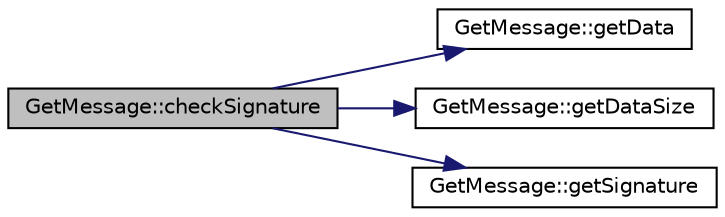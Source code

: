 digraph "GetMessage::checkSignature"
{
  edge [fontname="Helvetica",fontsize="10",labelfontname="Helvetica",labelfontsize="10"];
  node [fontname="Helvetica",fontsize="10",shape=record];
  rankdir="LR";
  Node0 [label="GetMessage::checkSignature",height=0.2,width=0.4,color="black", fillcolor="grey75", style="filled", fontcolor="black"];
  Node0 -> Node1 [color="midnightblue",fontsize="10",style="solid",fontname="Helvetica"];
  Node1 [label="GetMessage::getData",height=0.2,width=0.4,color="black", fillcolor="white", style="filled",URL="$class_get_message.html#a292869538b62fa6552470b1e7a07f05f",tooltip="Get pointer to command data structure. "];
  Node0 -> Node2 [color="midnightblue",fontsize="10",style="solid",fontname="Helvetica"];
  Node2 [label="GetMessage::getDataSize",height=0.2,width=0.4,color="black", fillcolor="white", style="filled",URL="$class_get_message.html#aff40865ee8ca6d578b9d941cfc0cb768",tooltip="Get data struct size. Without signature. "];
  Node0 -> Node3 [color="midnightblue",fontsize="10",style="solid",fontname="Helvetica"];
  Node3 [label="GetMessage::getSignature",height=0.2,width=0.4,color="black", fillcolor="white", style="filled",URL="$class_get_message.html#a1163b0154c4bd0283adb12f027e24f4b",tooltip="Get pointer to signature data. "];
}
